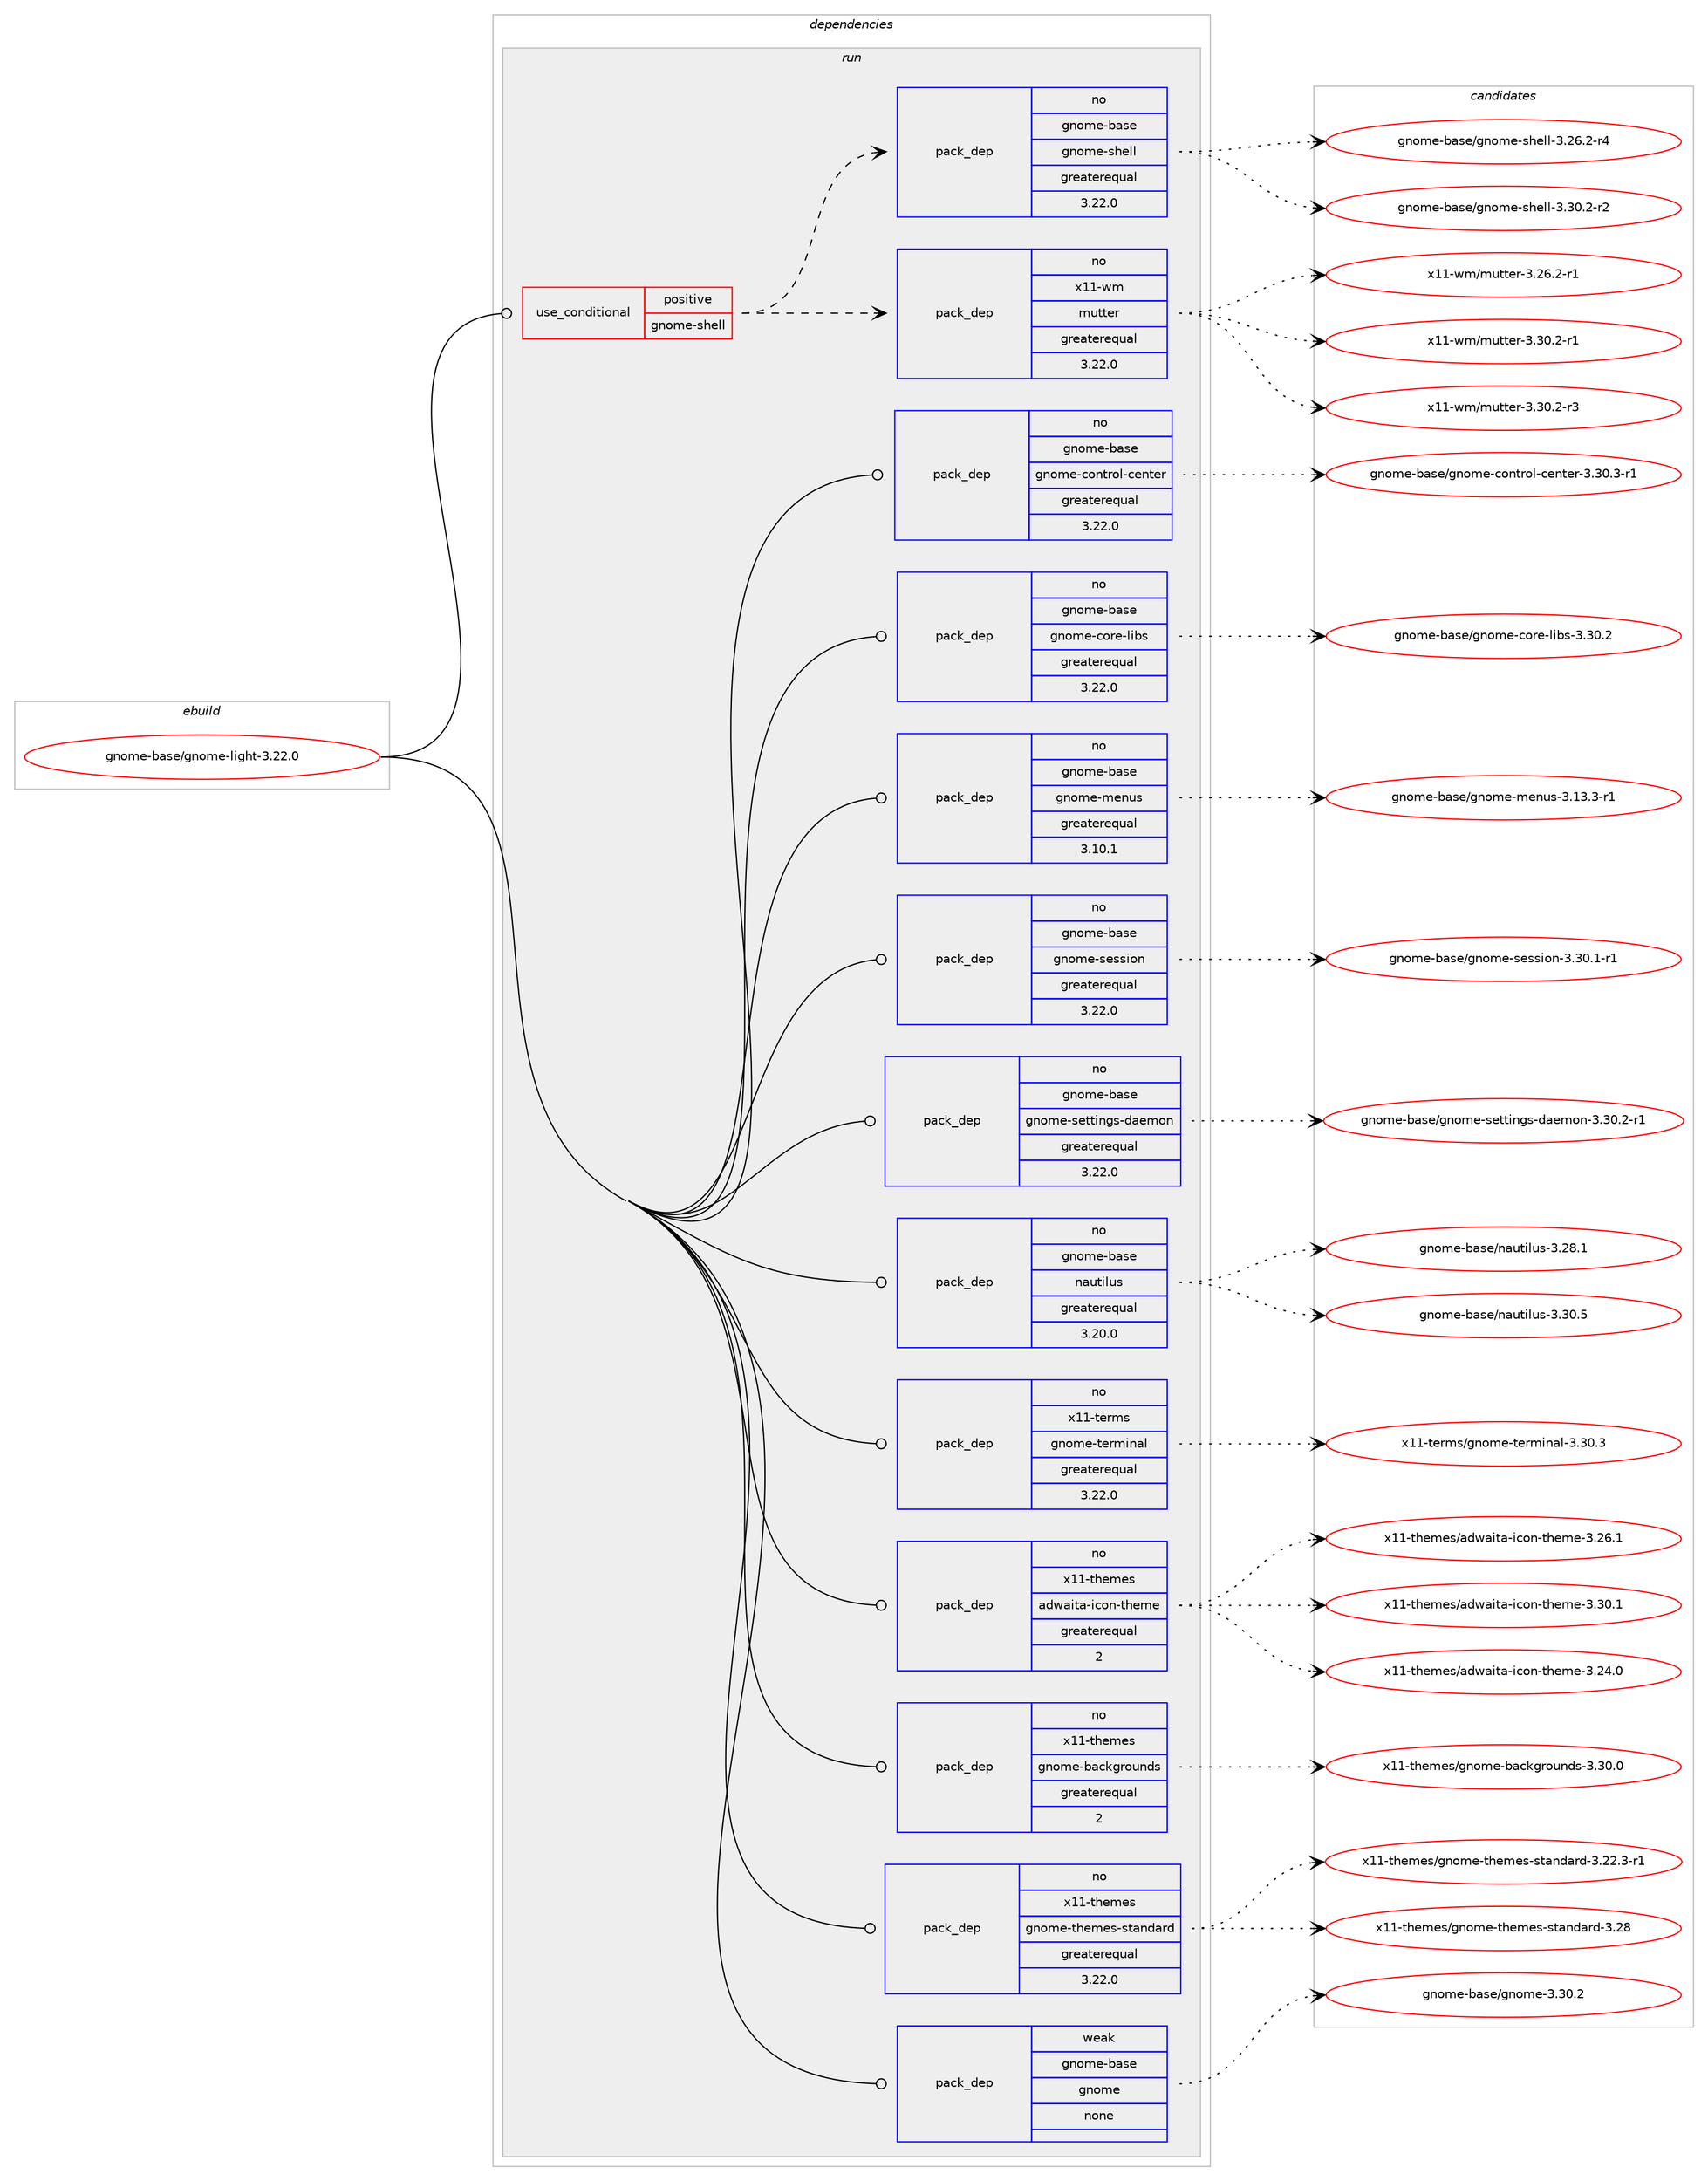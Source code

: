 digraph prolog {

# *************
# Graph options
# *************

newrank=true;
concentrate=true;
compound=true;
graph [rankdir=LR,fontname=Helvetica,fontsize=10,ranksep=1.5];#, ranksep=2.5, nodesep=0.2];
edge  [arrowhead=vee];
node  [fontname=Helvetica,fontsize=10];

# **********
# The ebuild
# **********

subgraph cluster_leftcol {
color=gray;
rank=same;
label=<<i>ebuild</i>>;
id [label="gnome-base/gnome-light-3.22.0", color=red, width=4, href="../gnome-base/gnome-light-3.22.0.svg"];
}

# ****************
# The dependencies
# ****************

subgraph cluster_midcol {
color=gray;
label=<<i>dependencies</i>>;
subgraph cluster_compile {
fillcolor="#eeeeee";
style=filled;
label=<<i>compile</i>>;
}
subgraph cluster_compileandrun {
fillcolor="#eeeeee";
style=filled;
label=<<i>compile and run</i>>;
}
subgraph cluster_run {
fillcolor="#eeeeee";
style=filled;
label=<<i>run</i>>;
subgraph cond34 {
dependency625 [label=<<TABLE BORDER="0" CELLBORDER="1" CELLSPACING="0" CELLPADDING="4"><TR><TD ROWSPAN="3" CELLPADDING="10">use_conditional</TD></TR><TR><TD>positive</TD></TR><TR><TD>gnome-shell</TD></TR></TABLE>>, shape=none, color=red];
subgraph pack586 {
dependency626 [label=<<TABLE BORDER="0" CELLBORDER="1" CELLSPACING="0" CELLPADDING="4" WIDTH="220"><TR><TD ROWSPAN="6" CELLPADDING="30">pack_dep</TD></TR><TR><TD WIDTH="110">no</TD></TR><TR><TD>x11-wm</TD></TR><TR><TD>mutter</TD></TR><TR><TD>greaterequal</TD></TR><TR><TD>3.22.0</TD></TR></TABLE>>, shape=none, color=blue];
}
dependency625:e -> dependency626:w [weight=20,style="dashed",arrowhead="vee"];
subgraph pack587 {
dependency627 [label=<<TABLE BORDER="0" CELLBORDER="1" CELLSPACING="0" CELLPADDING="4" WIDTH="220"><TR><TD ROWSPAN="6" CELLPADDING="30">pack_dep</TD></TR><TR><TD WIDTH="110">no</TD></TR><TR><TD>gnome-base</TD></TR><TR><TD>gnome-shell</TD></TR><TR><TD>greaterequal</TD></TR><TR><TD>3.22.0</TD></TR></TABLE>>, shape=none, color=blue];
}
dependency625:e -> dependency627:w [weight=20,style="dashed",arrowhead="vee"];
}
id:e -> dependency625:w [weight=20,style="solid",arrowhead="odot"];
subgraph pack588 {
dependency628 [label=<<TABLE BORDER="0" CELLBORDER="1" CELLSPACING="0" CELLPADDING="4" WIDTH="220"><TR><TD ROWSPAN="6" CELLPADDING="30">pack_dep</TD></TR><TR><TD WIDTH="110">no</TD></TR><TR><TD>gnome-base</TD></TR><TR><TD>gnome-control-center</TD></TR><TR><TD>greaterequal</TD></TR><TR><TD>3.22.0</TD></TR></TABLE>>, shape=none, color=blue];
}
id:e -> dependency628:w [weight=20,style="solid",arrowhead="odot"];
subgraph pack589 {
dependency629 [label=<<TABLE BORDER="0" CELLBORDER="1" CELLSPACING="0" CELLPADDING="4" WIDTH="220"><TR><TD ROWSPAN="6" CELLPADDING="30">pack_dep</TD></TR><TR><TD WIDTH="110">no</TD></TR><TR><TD>gnome-base</TD></TR><TR><TD>gnome-core-libs</TD></TR><TR><TD>greaterequal</TD></TR><TR><TD>3.22.0</TD></TR></TABLE>>, shape=none, color=blue];
}
id:e -> dependency629:w [weight=20,style="solid",arrowhead="odot"];
subgraph pack590 {
dependency630 [label=<<TABLE BORDER="0" CELLBORDER="1" CELLSPACING="0" CELLPADDING="4" WIDTH="220"><TR><TD ROWSPAN="6" CELLPADDING="30">pack_dep</TD></TR><TR><TD WIDTH="110">no</TD></TR><TR><TD>gnome-base</TD></TR><TR><TD>gnome-menus</TD></TR><TR><TD>greaterequal</TD></TR><TR><TD>3.10.1</TD></TR></TABLE>>, shape=none, color=blue];
}
id:e -> dependency630:w [weight=20,style="solid",arrowhead="odot"];
subgraph pack591 {
dependency631 [label=<<TABLE BORDER="0" CELLBORDER="1" CELLSPACING="0" CELLPADDING="4" WIDTH="220"><TR><TD ROWSPAN="6" CELLPADDING="30">pack_dep</TD></TR><TR><TD WIDTH="110">no</TD></TR><TR><TD>gnome-base</TD></TR><TR><TD>gnome-session</TD></TR><TR><TD>greaterequal</TD></TR><TR><TD>3.22.0</TD></TR></TABLE>>, shape=none, color=blue];
}
id:e -> dependency631:w [weight=20,style="solid",arrowhead="odot"];
subgraph pack592 {
dependency632 [label=<<TABLE BORDER="0" CELLBORDER="1" CELLSPACING="0" CELLPADDING="4" WIDTH="220"><TR><TD ROWSPAN="6" CELLPADDING="30">pack_dep</TD></TR><TR><TD WIDTH="110">no</TD></TR><TR><TD>gnome-base</TD></TR><TR><TD>gnome-settings-daemon</TD></TR><TR><TD>greaterequal</TD></TR><TR><TD>3.22.0</TD></TR></TABLE>>, shape=none, color=blue];
}
id:e -> dependency632:w [weight=20,style="solid",arrowhead="odot"];
subgraph pack593 {
dependency633 [label=<<TABLE BORDER="0" CELLBORDER="1" CELLSPACING="0" CELLPADDING="4" WIDTH="220"><TR><TD ROWSPAN="6" CELLPADDING="30">pack_dep</TD></TR><TR><TD WIDTH="110">no</TD></TR><TR><TD>gnome-base</TD></TR><TR><TD>nautilus</TD></TR><TR><TD>greaterequal</TD></TR><TR><TD>3.20.0</TD></TR></TABLE>>, shape=none, color=blue];
}
id:e -> dependency633:w [weight=20,style="solid",arrowhead="odot"];
subgraph pack594 {
dependency634 [label=<<TABLE BORDER="0" CELLBORDER="1" CELLSPACING="0" CELLPADDING="4" WIDTH="220"><TR><TD ROWSPAN="6" CELLPADDING="30">pack_dep</TD></TR><TR><TD WIDTH="110">no</TD></TR><TR><TD>x11-terms</TD></TR><TR><TD>gnome-terminal</TD></TR><TR><TD>greaterequal</TD></TR><TR><TD>3.22.0</TD></TR></TABLE>>, shape=none, color=blue];
}
id:e -> dependency634:w [weight=20,style="solid",arrowhead="odot"];
subgraph pack595 {
dependency635 [label=<<TABLE BORDER="0" CELLBORDER="1" CELLSPACING="0" CELLPADDING="4" WIDTH="220"><TR><TD ROWSPAN="6" CELLPADDING="30">pack_dep</TD></TR><TR><TD WIDTH="110">no</TD></TR><TR><TD>x11-themes</TD></TR><TR><TD>adwaita-icon-theme</TD></TR><TR><TD>greaterequal</TD></TR><TR><TD>2</TD></TR></TABLE>>, shape=none, color=blue];
}
id:e -> dependency635:w [weight=20,style="solid",arrowhead="odot"];
subgraph pack596 {
dependency636 [label=<<TABLE BORDER="0" CELLBORDER="1" CELLSPACING="0" CELLPADDING="4" WIDTH="220"><TR><TD ROWSPAN="6" CELLPADDING="30">pack_dep</TD></TR><TR><TD WIDTH="110">no</TD></TR><TR><TD>x11-themes</TD></TR><TR><TD>gnome-backgrounds</TD></TR><TR><TD>greaterequal</TD></TR><TR><TD>2</TD></TR></TABLE>>, shape=none, color=blue];
}
id:e -> dependency636:w [weight=20,style="solid",arrowhead="odot"];
subgraph pack597 {
dependency637 [label=<<TABLE BORDER="0" CELLBORDER="1" CELLSPACING="0" CELLPADDING="4" WIDTH="220"><TR><TD ROWSPAN="6" CELLPADDING="30">pack_dep</TD></TR><TR><TD WIDTH="110">no</TD></TR><TR><TD>x11-themes</TD></TR><TR><TD>gnome-themes-standard</TD></TR><TR><TD>greaterequal</TD></TR><TR><TD>3.22.0</TD></TR></TABLE>>, shape=none, color=blue];
}
id:e -> dependency637:w [weight=20,style="solid",arrowhead="odot"];
subgraph pack598 {
dependency638 [label=<<TABLE BORDER="0" CELLBORDER="1" CELLSPACING="0" CELLPADDING="4" WIDTH="220"><TR><TD ROWSPAN="6" CELLPADDING="30">pack_dep</TD></TR><TR><TD WIDTH="110">weak</TD></TR><TR><TD>gnome-base</TD></TR><TR><TD>gnome</TD></TR><TR><TD>none</TD></TR><TR><TD></TD></TR></TABLE>>, shape=none, color=blue];
}
id:e -> dependency638:w [weight=20,style="solid",arrowhead="odot"];
}
}

# **************
# The candidates
# **************

subgraph cluster_choices {
rank=same;
color=gray;
label=<<i>candidates</i>>;

subgraph choice586 {
color=black;
nodesep=1;
choice12049494511910947109117116116101114455146505446504511449 [label="x11-wm/mutter-3.26.2-r1", color=red, width=4,href="../x11-wm/mutter-3.26.2-r1.svg"];
choice12049494511910947109117116116101114455146514846504511449 [label="x11-wm/mutter-3.30.2-r1", color=red, width=4,href="../x11-wm/mutter-3.30.2-r1.svg"];
choice12049494511910947109117116116101114455146514846504511451 [label="x11-wm/mutter-3.30.2-r3", color=red, width=4,href="../x11-wm/mutter-3.30.2-r3.svg"];
dependency626:e -> choice12049494511910947109117116116101114455146505446504511449:w [style=dotted,weight="100"];
dependency626:e -> choice12049494511910947109117116116101114455146514846504511449:w [style=dotted,weight="100"];
dependency626:e -> choice12049494511910947109117116116101114455146514846504511451:w [style=dotted,weight="100"];
}
subgraph choice587 {
color=black;
nodesep=1;
choice1031101111091014598971151014710311011110910145115104101108108455146505446504511452 [label="gnome-base/gnome-shell-3.26.2-r4", color=red, width=4,href="../gnome-base/gnome-shell-3.26.2-r4.svg"];
choice1031101111091014598971151014710311011110910145115104101108108455146514846504511450 [label="gnome-base/gnome-shell-3.30.2-r2", color=red, width=4,href="../gnome-base/gnome-shell-3.30.2-r2.svg"];
dependency627:e -> choice1031101111091014598971151014710311011110910145115104101108108455146505446504511452:w [style=dotted,weight="100"];
dependency627:e -> choice1031101111091014598971151014710311011110910145115104101108108455146514846504511450:w [style=dotted,weight="100"];
}
subgraph choice588 {
color=black;
nodesep=1;
choice1031101111091014598971151014710311011110910145991111101161141111084599101110116101114455146514846514511449 [label="gnome-base/gnome-control-center-3.30.3-r1", color=red, width=4,href="../gnome-base/gnome-control-center-3.30.3-r1.svg"];
dependency628:e -> choice1031101111091014598971151014710311011110910145991111101161141111084599101110116101114455146514846514511449:w [style=dotted,weight="100"];
}
subgraph choice589 {
color=black;
nodesep=1;
choice103110111109101459897115101471031101111091014599111114101451081059811545514651484650 [label="gnome-base/gnome-core-libs-3.30.2", color=red, width=4,href="../gnome-base/gnome-core-libs-3.30.2.svg"];
dependency629:e -> choice103110111109101459897115101471031101111091014599111114101451081059811545514651484650:w [style=dotted,weight="100"];
}
subgraph choice590 {
color=black;
nodesep=1;
choice1031101111091014598971151014710311011110910145109101110117115455146495146514511449 [label="gnome-base/gnome-menus-3.13.3-r1", color=red, width=4,href="../gnome-base/gnome-menus-3.13.3-r1.svg"];
dependency630:e -> choice1031101111091014598971151014710311011110910145109101110117115455146495146514511449:w [style=dotted,weight="100"];
}
subgraph choice591 {
color=black;
nodesep=1;
choice1031101111091014598971151014710311011110910145115101115115105111110455146514846494511449 [label="gnome-base/gnome-session-3.30.1-r1", color=red, width=4,href="../gnome-base/gnome-session-3.30.1-r1.svg"];
dependency631:e -> choice1031101111091014598971151014710311011110910145115101115115105111110455146514846494511449:w [style=dotted,weight="100"];
}
subgraph choice592 {
color=black;
nodesep=1;
choice10311011110910145989711510147103110111109101451151011161161051101031154510097101109111110455146514846504511449 [label="gnome-base/gnome-settings-daemon-3.30.2-r1", color=red, width=4,href="../gnome-base/gnome-settings-daemon-3.30.2-r1.svg"];
dependency632:e -> choice10311011110910145989711510147103110111109101451151011161161051101031154510097101109111110455146514846504511449:w [style=dotted,weight="100"];
}
subgraph choice593 {
color=black;
nodesep=1;
choice103110111109101459897115101471109711711610510811711545514650564649 [label="gnome-base/nautilus-3.28.1", color=red, width=4,href="../gnome-base/nautilus-3.28.1.svg"];
choice103110111109101459897115101471109711711610510811711545514651484653 [label="gnome-base/nautilus-3.30.5", color=red, width=4,href="../gnome-base/nautilus-3.30.5.svg"];
dependency633:e -> choice103110111109101459897115101471109711711610510811711545514650564649:w [style=dotted,weight="100"];
dependency633:e -> choice103110111109101459897115101471109711711610510811711545514651484653:w [style=dotted,weight="100"];
}
subgraph choice594 {
color=black;
nodesep=1;
choice12049494511610111410911547103110111109101451161011141091051109710845514651484651 [label="x11-terms/gnome-terminal-3.30.3", color=red, width=4,href="../x11-terms/gnome-terminal-3.30.3.svg"];
dependency634:e -> choice12049494511610111410911547103110111109101451161011141091051109710845514651484651:w [style=dotted,weight="100"];
}
subgraph choice595 {
color=black;
nodesep=1;
choice1204949451161041011091011154797100119971051169745105991111104511610410110910145514650524648 [label="x11-themes/adwaita-icon-theme-3.24.0", color=red, width=4,href="../x11-themes/adwaita-icon-theme-3.24.0.svg"];
choice1204949451161041011091011154797100119971051169745105991111104511610410110910145514650544649 [label="x11-themes/adwaita-icon-theme-3.26.1", color=red, width=4,href="../x11-themes/adwaita-icon-theme-3.26.1.svg"];
choice1204949451161041011091011154797100119971051169745105991111104511610410110910145514651484649 [label="x11-themes/adwaita-icon-theme-3.30.1", color=red, width=4,href="../x11-themes/adwaita-icon-theme-3.30.1.svg"];
dependency635:e -> choice1204949451161041011091011154797100119971051169745105991111104511610410110910145514650524648:w [style=dotted,weight="100"];
dependency635:e -> choice1204949451161041011091011154797100119971051169745105991111104511610410110910145514650544649:w [style=dotted,weight="100"];
dependency635:e -> choice1204949451161041011091011154797100119971051169745105991111104511610410110910145514651484649:w [style=dotted,weight="100"];
}
subgraph choice596 {
color=black;
nodesep=1;
choice120494945116104101109101115471031101111091014598979910710311411111711010011545514651484648 [label="x11-themes/gnome-backgrounds-3.30.0", color=red, width=4,href="../x11-themes/gnome-backgrounds-3.30.0.svg"];
dependency636:e -> choice120494945116104101109101115471031101111091014598979910710311411111711010011545514651484648:w [style=dotted,weight="100"];
}
subgraph choice597 {
color=black;
nodesep=1;
choice1204949451161041011091011154710311011110910145116104101109101115451151169711010097114100455146505046514511449 [label="x11-themes/gnome-themes-standard-3.22.3-r1", color=red, width=4,href="../x11-themes/gnome-themes-standard-3.22.3-r1.svg"];
choice12049494511610410110910111547103110111109101451161041011091011154511511697110100971141004551465056 [label="x11-themes/gnome-themes-standard-3.28", color=red, width=4,href="../x11-themes/gnome-themes-standard-3.28.svg"];
dependency637:e -> choice1204949451161041011091011154710311011110910145116104101109101115451151169711010097114100455146505046514511449:w [style=dotted,weight="100"];
dependency637:e -> choice12049494511610410110910111547103110111109101451161041011091011154511511697110100971141004551465056:w [style=dotted,weight="100"];
}
subgraph choice598 {
color=black;
nodesep=1;
choice1031101111091014598971151014710311011110910145514651484650 [label="gnome-base/gnome-3.30.2", color=red, width=4,href="../gnome-base/gnome-3.30.2.svg"];
dependency638:e -> choice1031101111091014598971151014710311011110910145514651484650:w [style=dotted,weight="100"];
}
}

}
